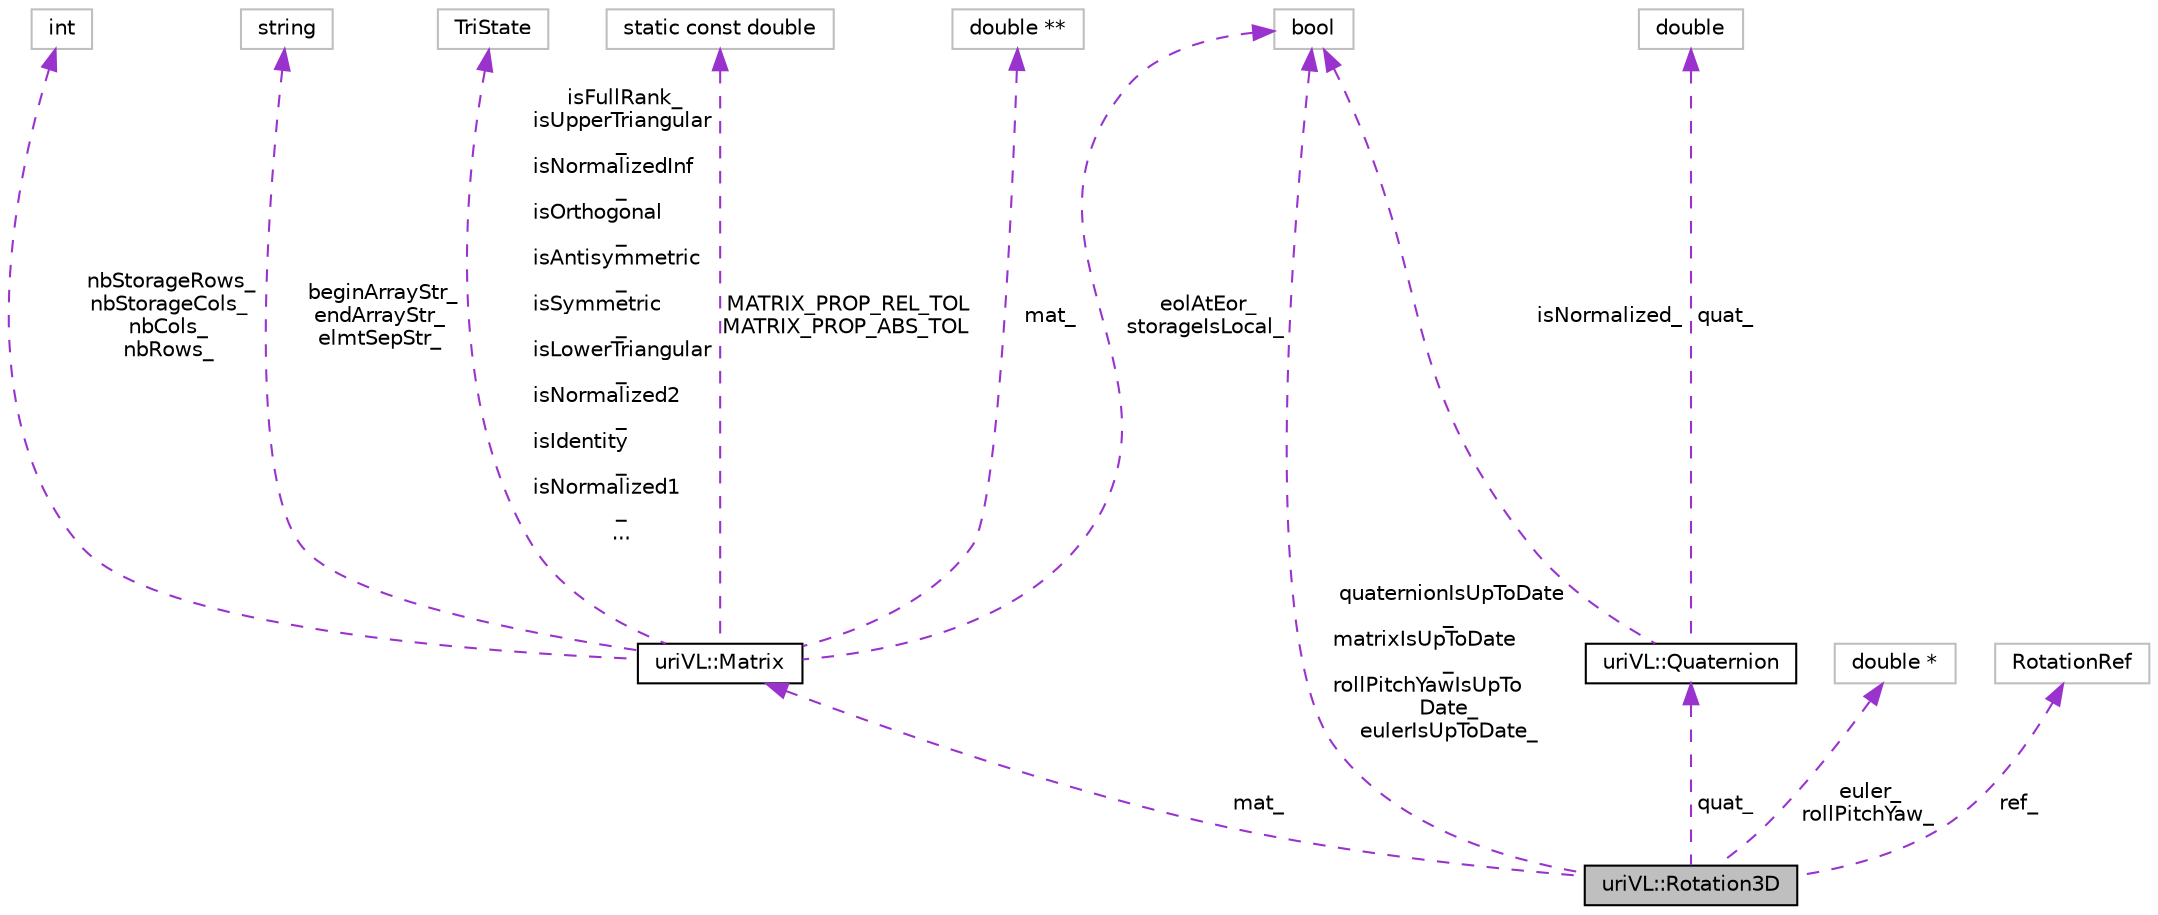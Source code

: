 digraph "uriVL::Rotation3D"
{
  edge [fontname="Helvetica",fontsize="10",labelfontname="Helvetica",labelfontsize="10"];
  node [fontname="Helvetica",fontsize="10",shape=record];
  Node1 [label="uriVL::Rotation3D",height=0.2,width=0.4,color="black", fillcolor="grey75", style="filled", fontcolor="black"];
  Node2 -> Node1 [dir="back",color="darkorchid3",fontsize="10",style="dashed",label=" mat_" ,fontname="Helvetica"];
  Node2 [label="uriVL::Matrix",height=0.2,width=0.4,color="black", fillcolor="white", style="filled",URL="$classuriVL_1_1Matrix.html",tooltip="Implements the Matrix class of Linear Algebra matrices. "];
  Node3 -> Node2 [dir="back",color="darkorchid3",fontsize="10",style="dashed",label=" nbStorageRows_\nnbStorageCols_\nnbCols_\nnbRows_" ,fontname="Helvetica"];
  Node3 [label="int",height=0.2,width=0.4,color="grey75", fillcolor="white", style="filled"];
  Node4 -> Node2 [dir="back",color="darkorchid3",fontsize="10",style="dashed",label=" beginArrayStr_\nendArrayStr_\nelmtSepStr_" ,fontname="Helvetica"];
  Node4 [label="string",height=0.2,width=0.4,color="grey75", fillcolor="white", style="filled"];
  Node5 -> Node2 [dir="back",color="darkorchid3",fontsize="10",style="dashed",label=" eolAtEor_\nstorageIsLocal_" ,fontname="Helvetica"];
  Node5 [label="bool",height=0.2,width=0.4,color="grey75", fillcolor="white", style="filled"];
  Node6 -> Node2 [dir="back",color="darkorchid3",fontsize="10",style="dashed",label=" isFullRank_\nisUpperTriangular\l_\nisNormalizedInf\l_\nisOrthogonal\l_\nisAntisymmetric\l_\nisSymmetric\l_\nisLowerTriangular\l_\nisNormalized2\l_\nisIdentity\l_\nisNormalized1\l_\n..." ,fontname="Helvetica"];
  Node6 [label="TriState",height=0.2,width=0.4,color="grey75", fillcolor="white", style="filled"];
  Node7 -> Node2 [dir="back",color="darkorchid3",fontsize="10",style="dashed",label=" MATRIX_PROP_REL_TOL\nMATRIX_PROP_ABS_TOL" ,fontname="Helvetica"];
  Node7 [label="static const double",height=0.2,width=0.4,color="grey75", fillcolor="white", style="filled"];
  Node8 -> Node2 [dir="back",color="darkorchid3",fontsize="10",style="dashed",label=" mat_" ,fontname="Helvetica"];
  Node8 [label="double **",height=0.2,width=0.4,color="grey75", fillcolor="white", style="filled"];
  Node9 -> Node1 [dir="back",color="darkorchid3",fontsize="10",style="dashed",label=" euler_\nrollPitchYaw_" ,fontname="Helvetica"];
  Node9 [label="double *",height=0.2,width=0.4,color="grey75", fillcolor="white", style="filled"];
  Node10 -> Node1 [dir="back",color="darkorchid3",fontsize="10",style="dashed",label=" ref_" ,fontname="Helvetica"];
  Node10 [label="RotationRef",height=0.2,width=0.4,color="grey75", fillcolor="white", style="filled"];
  Node11 -> Node1 [dir="back",color="darkorchid3",fontsize="10",style="dashed",label=" quat_" ,fontname="Helvetica"];
  Node11 [label="uriVL::Quaternion",height=0.2,width=0.4,color="black", fillcolor="white", style="filled",URL="$classuriVL_1_1Quaternion.html",tooltip="Quaternion Class. "];
  Node12 -> Node11 [dir="back",color="darkorchid3",fontsize="10",style="dashed",label=" quat_" ,fontname="Helvetica"];
  Node12 [label="double",height=0.2,width=0.4,color="grey75", fillcolor="white", style="filled"];
  Node5 -> Node11 [dir="back",color="darkorchid3",fontsize="10",style="dashed",label=" isNormalized_" ,fontname="Helvetica"];
  Node5 -> Node1 [dir="back",color="darkorchid3",fontsize="10",style="dashed",label=" quaternionIsUpToDate\l_\nmatrixIsUpToDate\l_\nrollPitchYawIsUpTo\lDate_\neulerIsUpToDate_" ,fontname="Helvetica"];
}
